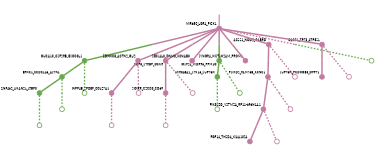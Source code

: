 strict digraph  {
graph[splines=false]; nodesep=0.7; rankdir=TB; ranksep=0.6; forcelabels=true; dpi=600; size=2.5;
0 [color="#c27ba0ff", fillcolor="#c27ba0ff", fixedsize=true, fontname=Lato, fontsize="12pt", height="0.25", label="", penwidth=3, shape=circle, style=filled, xlabel=MIR650_LGR4_PICK1];
2 [color="#6aa84fff", fillcolor="#6aa84fff", fixedsize=true, fontname=Lato, fontsize="12pt", height="0.25", label="", penwidth=3, shape=circle, style=filled, xlabel=GUCA1C_CSF2RB_EXOC3L1];
5 [color="#c27ba0ff", fillcolor="#c27ba0ff", fixedsize=true, fontname=Lato, fontsize="12pt", height="0.25", label="", penwidth=3, shape=circle, style=filled, xlabel=ZDHHC8_ACTN2_GLI2];
7 [color="#c27ba0ff", fillcolor="#c27ba0ff", fixedsize=true, fontname=Lato, fontsize="12pt", height="0.25", label="", penwidth=3, shape=circle, style=filled, xlabel=AQP8_STRBP_GCKR];
9 [color="#c27ba0ff", fillcolor="#c27ba0ff", fixedsize=true, fontname=Lato, fontsize="12pt", height="0.25", label="", penwidth=3, shape=circle, style=filled, xlabel=SEC14L3_DNM3_KCNAB3];
10 [color="#6aa84fff", fillcolor="#6aa84fff", fixedsize=true, fontname=Lato, fontsize="12pt", height="0.25", label="", penwidth=3, shape=circle, style=filled, xlabel=IGSF21_WDR96_PPM1G];
11 [color="#c27ba0ff", fillcolor="#c27ba0ff", fixedsize=true, fontname=Lato, fontsize="12pt", height="0.25", label="", penwidth=3, shape=circle, style=filled, xlabel=SYNGR4_HIST1H2AM_PROM1];
13 [color="#c27ba0ff", fillcolor="#c27ba0ff", fixedsize=true, fontname=Lato, fontsize="12pt", height="0.25", label="", penwidth=3, shape=circle, style=filled, xlabel=ACSS1_NOD2_GABRD];
14 [color="#c27ba0ff", fillcolor="#c27ba0ff", fixedsize=true, fontname=Lato, fontsize="12pt", height="0.25", label="", penwidth=3, shape=circle, style=filled, xlabel=CASC1_TP73_ATP5SL];
18 [color="#6aa84fff", fillcolor="#6aa84fff", fixedsize=true, fontname=Lato, fontsize="12pt", height="0.25", label="", penwidth=3, shape=circle, style=solid, xlabel=""];
17 [color="#6aa84fff", fillcolor="#6aa84fff", fixedsize=true, fontname=Lato, fontsize="12pt", height="0.25", label="", penwidth=3, shape=circle, style=filled, xlabel=EFHC1_CCDC146_ASTN1];
19 [color="#6aa84fff", fillcolor="#6aa84fff", fixedsize=true, fontname=Lato, fontsize="12pt", height="0.25", label="", penwidth=3, shape=circle, style=solid, xlabel=""];
4 [color="#c27ba0ff", fillcolor="#c27ba0ff", fixedsize=true, fontname=Lato, fontsize="12pt", height="0.25", label="", penwidth=3, shape=circle, style=filled, xlabel=PSMD2_FAM76B_KCNC1];
6 [color="#c27ba0ff", fillcolor="#c27ba0ff", fixedsize=true, fontname=Lato, fontsize="12pt", height="0.25", label="", penwidth=3, shape=circle, style=filled, xlabel="PIK3C2G_VSTM2A_RP11-696N14.1"];
24 [color="#c27ba0ff", fillcolor="#c27ba0ff", fixedsize=true, fontname=Lato, fontsize="12pt", height="0.25", label="", penwidth=3, shape=circle, style=solid, xlabel=""];
12 [color="#c27ba0ff", fillcolor="#c27ba0ff", fixedsize=true, fontname=Lato, fontsize="12pt", height="0.25", label="", penwidth=3, shape=circle, style=filled, xlabel=INPP4B_SPDEF_COL27A1];
25 [color="#c27ba0ff", fillcolor="#c27ba0ff", fixedsize=true, fontname=Lato, fontsize="12pt", height="0.25", label="", penwidth=3, shape=circle, style=solid, xlabel=""];
1 [color="#c27ba0ff", fillcolor="#c27ba0ff", fixedsize=true, fontname=Lato, fontsize="12pt", height="0.25", label="", penwidth=3, shape=circle, style=filled, xlabel=FGF14_THSD4_KIAA1324];
26 [color="#c27ba0ff", fillcolor="#c27ba0ff", fixedsize=true, fontname=Lato, fontsize="12pt", height="0.25", label="", penwidth=3, shape=circle, style=solid, xlabel=""];
8 [color="#c27ba0ff", fillcolor="#c27ba0ff", fixedsize=true, fontname=Lato, fontsize="12pt", height="0.25", label="", penwidth=3, shape=circle, style=filled, xlabel=SIGIRR_C2CD3_CD69];
27 [color="#c27ba0ff", fillcolor="#c27ba0ff", fixedsize=true, fontname=Lato, fontsize="12pt", height="0.25", label="", penwidth=3, shape=circle, style=solid, xlabel=""];
28 [color="#c27ba0ff", fillcolor="#c27ba0ff", fixedsize=true, fontname=Lato, fontsize="12pt", height="0.25", label="", penwidth=3, shape=circle, style=solid, xlabel=""];
15 [color="#6aa84fff", fillcolor="#6aa84fff", fixedsize=true, fontname=Lato, fontsize="12pt", height="0.25", label="", penwidth=3, shape=circle, style=filled, xlabel=MIR548AZ_STK16_SUPT6H];
20 [color="#6aa84fff", fillcolor="#6aa84fff", fixedsize=true, fontname=Lato, fontsize="12pt", height="0.25", label="", penwidth=3, shape=circle, style=solid, xlabel=""];
29 [color="#c27ba0ff", fillcolor="#c27ba0ff", fixedsize=true, fontname=Lato, fontsize="12pt", height="0.25", label="", penwidth=3, shape=circle, style=solid, xlabel=""];
30 [color="#c27ba0ff", fillcolor="#c27ba0ff", fixedsize=true, fontname=Lato, fontsize="12pt", height="0.25", label="", penwidth=3, shape=circle, style=solid, xlabel=""];
3 [color="#c27ba0ff", fillcolor="#c27ba0ff", fixedsize=true, fontname=Lato, fontsize="12pt", height="0.25", label="", penwidth=3, shape=circle, style=filled, xlabel=SUPT6H_PCDHGB3_GFPT1];
31 [color="#c27ba0ff", fillcolor="#c27ba0ff", fixedsize=true, fontname=Lato, fontsize="12pt", height="0.25", label="", penwidth=3, shape=circle, style=solid, xlabel=""];
21 [color="#6aa84fff", fillcolor="#6aa84fff", fixedsize=true, fontname=Lato, fontsize="12pt", height="0.25", label="", penwidth=3, shape=circle, style=solid, xlabel=""];
16 [color="#6aa84fff", fillcolor="#6aa84fff", fixedsize=true, fontname=Lato, fontsize="12pt", height="0.25", label="", penwidth=3, shape=circle, style=filled, xlabel=ZNF462_LMAN2L_LTBP3];
22 [color="#6aa84fff", fillcolor="#6aa84fff", fixedsize=true, fontname=Lato, fontsize="12pt", height="0.25", label="", penwidth=3, shape=circle, style=solid, xlabel=""];
23 [color="#6aa84fff", fillcolor="#6aa84fff", fixedsize=true, fontname=Lato, fontsize="12pt", height="0.25", label="", penwidth=3, shape=circle, style=solid, xlabel=""];
normal [label="", penwidth=3, style=invis, xlabel=MIR650_LGR4_PICK1];
0 -> 2  [arrowsize=0, color="#c27ba0ff;0.5:#6aa84fff", minlen="2.0", penwidth="5.5", style=solid];
0 -> 5  [arrowsize=0, color="#c27ba0ff;0.5:#c27ba0ff", minlen="2.0", penwidth="5.5", style=solid];
0 -> 7  [arrowsize=0, color="#c27ba0ff;0.5:#c27ba0ff", minlen="2.0", penwidth="5.5", style=solid];
0 -> 9  [arrowsize=0, color="#c27ba0ff;0.5:#c27ba0ff", minlen="2.0", penwidth="5.5", style=solid];
0 -> 10  [arrowsize=0, color="#c27ba0ff;0.5:#6aa84fff", minlen="2.0", penwidth="5.5", style=solid];
0 -> 11  [arrowsize=0, color="#c27ba0ff;0.5:#c27ba0ff", minlen="2.0", penwidth="5.5", style=solid];
0 -> 13  [arrowsize=0, color="#c27ba0ff;0.5:#c27ba0ff", minlen="1.8000000715255737", penwidth="5.5", style=solid];
0 -> 14  [arrowsize=0, color="#c27ba0ff;0.5:#c27ba0ff", minlen="1.8000000715255737", penwidth="5.5", style=solid];
0 -> 18  [arrowsize=0, color="#c27ba0ff;0.5:#6aa84fff", minlen="2.0", penwidth=5, style=dashed];
2 -> 17  [arrowsize=0, color="#6aa84fff;0.5:#6aa84fff", minlen="1.0", penwidth="5.5", style=solid];
2 -> 19  [arrowsize=0, color="#6aa84fff;0.5:#6aa84fff", minlen="2.0", penwidth=5, style=dashed];
5 -> 12  [arrowsize=0, color="#c27ba0ff;0.5:#c27ba0ff", minlen="2.0", penwidth="5.5", style=solid];
5 -> 25  [arrowsize=0, color="#c27ba0ff;0.5:#c27ba0ff", minlen="2.0", penwidth=5, style=dashed];
7 -> 8  [arrowsize=0, color="#c27ba0ff;0.5:#c27ba0ff", minlen="2.0", penwidth="5.5", style=solid];
7 -> 27  [arrowsize=0, color="#c27ba0ff;0.5:#c27ba0ff", minlen="2.0", penwidth=5, style=dashed];
10 -> 15  [arrowsize=0, color="#6aa84fff;0.5:#6aa84fff", minlen="1.4000000953674316", penwidth="5.5", style=solid];
10 -> 20  [arrowsize=0, color="#6aa84fff;0.5:#6aa84fff", minlen="2.0", penwidth=5, style=dashed];
13 -> 4  [arrowsize=0, color="#c27ba0ff;0.5:#c27ba0ff", minlen="2.0", penwidth="5.5", style=solid];
13 -> 30  [arrowsize=0, color="#c27ba0ff;0.5:#c27ba0ff", minlen="2.0", penwidth=5, style=dashed];
14 -> 3  [arrowsize=0, color="#c27ba0ff;0.5:#c27ba0ff", minlen="2.0", penwidth="5.5", style=solid];
14 -> 31  [arrowsize=0, color="#c27ba0ff;0.5:#c27ba0ff", minlen="2.0", penwidth=5, style=dashed];
17 -> 16  [arrowsize=0, color="#6aa84fff;0.5:#6aa84fff", minlen="1.4000000953674316", penwidth="5.5", style=solid];
17 -> 23  [arrowsize=0, color="#6aa84fff;0.5:#6aa84fff", minlen="2.0", penwidth=5, style=dashed];
4 -> 6  [arrowsize=0, color="#c27ba0ff;0.5:#c27ba0ff", minlen="2.0", penwidth="5.5", style=solid];
4 -> 24  [arrowsize=0, color="#c27ba0ff;0.5:#c27ba0ff", minlen="2.0", penwidth=5, style=dashed];
6 -> 1  [arrowsize=0, color="#c27ba0ff;0.5:#c27ba0ff", minlen="2.0", penwidth="5.5", style=solid];
6 -> 26  [arrowsize=0, color="#c27ba0ff;0.5:#c27ba0ff", minlen="2.0", penwidth=5, style=dashed];
12 -> 29  [arrowsize=0, color="#c27ba0ff;0.5:#c27ba0ff", minlen="2.0", penwidth=5, style=dashed];
8 -> 28  [arrowsize=0, color="#c27ba0ff;0.5:#c27ba0ff", minlen="2.0", penwidth=5, style=dashed];
15 -> 21  [arrowsize=0, color="#6aa84fff;0.5:#6aa84fff", minlen="2.0", penwidth=5, style=dashed];
16 -> 22  [arrowsize=0, color="#6aa84fff;0.5:#6aa84fff", minlen="2.0", penwidth=5, style=dashed];
normal -> 0  [arrowsize=0, color="#c27ba0ff", label="", penwidth=4, style=solid];
}
